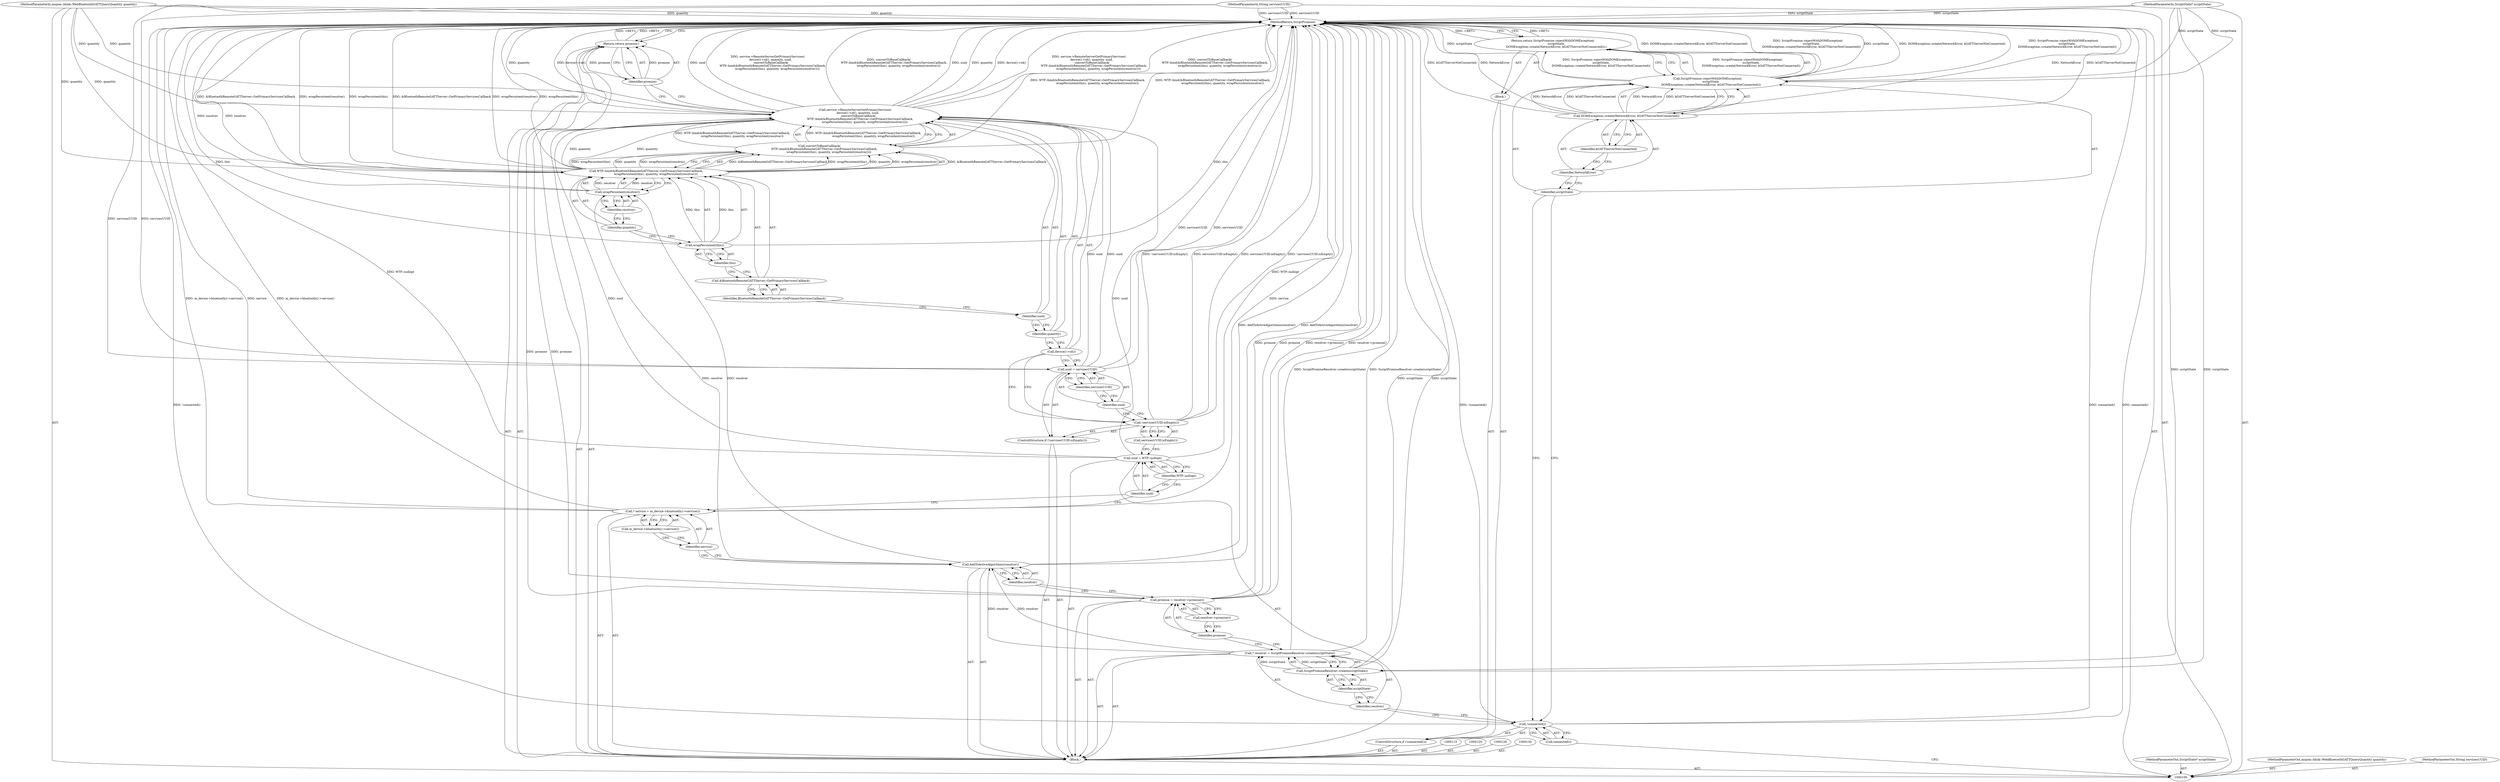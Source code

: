 digraph "1_Chrome_2bceda4948deeaed0a5a99305d0d488eb952f64f_0" {
"1000155" [label="(MethodReturn,ScriptPromise)"];
"1000116" [label="(Call,* resolver = ScriptPromiseResolver::create(scriptState))"];
"1000117" [label="(Identifier,resolver)"];
"1000118" [label="(Call,ScriptPromiseResolver::create(scriptState))"];
"1000119" [label="(Identifier,scriptState)"];
"1000121" [label="(Call,promise = resolver->promise())"];
"1000122" [label="(Identifier,promise)"];
"1000123" [label="(Call,resolver->promise())"];
"1000125" [label="(Identifier,resolver)"];
"1000124" [label="(Call,AddToActiveAlgorithms(resolver))"];
"1000127" [label="(Call,* service = m_device->bluetooth()->service())"];
"1000128" [label="(Identifier,service)"];
"1000129" [label="(Call,m_device->bluetooth()->service())"];
"1000131" [label="(Call,uuid = WTF::nullopt)"];
"1000132" [label="(Identifier,uuid)"];
"1000133" [label="(Identifier,WTF::nullopt)"];
"1000134" [label="(ControlStructure,if (!servicesUUID.isEmpty()))"];
"1000135" [label="(Call,!servicesUUID.isEmpty())"];
"1000136" [label="(Call,servicesUUID.isEmpty())"];
"1000139" [label="(Identifier,servicesUUID)"];
"1000137" [label="(Call,uuid = servicesUUID)"];
"1000138" [label="(Identifier,uuid)"];
"1000140" [label="(Call,service->RemoteServerGetPrimaryServices(\n      device()->id(), quantity, uuid,\n       convertToBaseCallback(\n           WTF::bind(&BluetoothRemoteGATTServer::GetPrimaryServicesCallback,\n                     wrapPersistent(this), quantity, wrapPersistent(resolver)))))"];
"1000101" [label="(MethodParameterIn,ScriptState* scriptState)"];
"1000234" [label="(MethodParameterOut,ScriptState* scriptState)"];
"1000142" [label="(Identifier,quantity)"];
"1000143" [label="(Identifier,uuid)"];
"1000141" [label="(Call,device()->id())"];
"1000144" [label="(Call,convertToBaseCallback(\n           WTF::bind(&BluetoothRemoteGATTServer::GetPrimaryServicesCallback,\n                     wrapPersistent(this), quantity, wrapPersistent(resolver))))"];
"1000145" [label="(Call,WTF::bind(&BluetoothRemoteGATTServer::GetPrimaryServicesCallback,\n                     wrapPersistent(this), quantity, wrapPersistent(resolver)))"];
"1000146" [label="(Call,&BluetoothRemoteGATTServer::GetPrimaryServicesCallback)"];
"1000147" [label="(Identifier,BluetoothRemoteGATTServer::GetPrimaryServicesCallback)"];
"1000148" [label="(Call,wrapPersistent(this))"];
"1000149" [label="(Identifier,this)"];
"1000150" [label="(Identifier,quantity)"];
"1000151" [label="(Call,wrapPersistent(resolver))"];
"1000152" [label="(Identifier,resolver)"];
"1000153" [label="(Return,return promise;)"];
"1000154" [label="(Identifier,promise)"];
"1000102" [label="(MethodParameterIn,mojom::blink::WebBluetoothGATTQueryQuantity quantity)"];
"1000235" [label="(MethodParameterOut,mojom::blink::WebBluetoothGATTQueryQuantity quantity)"];
"1000104" [label="(Block,)"];
"1000103" [label="(MethodParameterIn,String servicesUUID)"];
"1000236" [label="(MethodParameterOut,String servicesUUID)"];
"1000105" [label="(ControlStructure,if (!connected()))"];
"1000108" [label="(Block,)"];
"1000106" [label="(Call,!connected())"];
"1000107" [label="(Call,connected())"];
"1000110" [label="(Call,ScriptPromise::rejectWithDOMException(\n        scriptState,\n        DOMException::create(NetworkError, kGATTServerNotConnected)))"];
"1000109" [label="(Return,return ScriptPromise::rejectWithDOMException(\n        scriptState,\n        DOMException::create(NetworkError, kGATTServerNotConnected));)"];
"1000111" [label="(Identifier,scriptState)"];
"1000113" [label="(Identifier,NetworkError)"];
"1000114" [label="(Identifier,kGATTServerNotConnected)"];
"1000112" [label="(Call,DOMException::create(NetworkError, kGATTServerNotConnected))"];
"1000155" -> "1000100"  [label="AST: "];
"1000155" -> "1000109"  [label="CFG: "];
"1000155" -> "1000153"  [label="CFG: "];
"1000153" -> "1000155"  [label="DDG: <RET>"];
"1000140" -> "1000155"  [label="DDG: quantity"];
"1000140" -> "1000155"  [label="DDG: device()->id()"];
"1000140" -> "1000155"  [label="DDG: service->RemoteServerGetPrimaryServices(\n      device()->id(), quantity, uuid,\n       convertToBaseCallback(\n           WTF::bind(&BluetoothRemoteGATTServer::GetPrimaryServicesCallback,\n                     wrapPersistent(this), quantity, wrapPersistent(resolver))))"];
"1000140" -> "1000155"  [label="DDG: convertToBaseCallback(\n           WTF::bind(&BluetoothRemoteGATTServer::GetPrimaryServicesCallback,\n                     wrapPersistent(this), quantity, wrapPersistent(resolver)))"];
"1000140" -> "1000155"  [label="DDG: uuid"];
"1000112" -> "1000155"  [label="DDG: kGATTServerNotConnected"];
"1000112" -> "1000155"  [label="DDG: NetworkError"];
"1000116" -> "1000155"  [label="DDG: ScriptPromiseResolver::create(scriptState)"];
"1000127" -> "1000155"  [label="DDG: service"];
"1000127" -> "1000155"  [label="DDG: m_device->bluetooth()->service()"];
"1000118" -> "1000155"  [label="DDG: scriptState"];
"1000145" -> "1000155"  [label="DDG: &BluetoothRemoteGATTServer::GetPrimaryServicesCallback"];
"1000145" -> "1000155"  [label="DDG: wrapPersistent(resolver)"];
"1000145" -> "1000155"  [label="DDG: wrapPersistent(this)"];
"1000106" -> "1000155"  [label="DDG: connected()"];
"1000106" -> "1000155"  [label="DDG: !connected()"];
"1000121" -> "1000155"  [label="DDG: resolver->promise()"];
"1000121" -> "1000155"  [label="DDG: promise"];
"1000137" -> "1000155"  [label="DDG: servicesUUID"];
"1000151" -> "1000155"  [label="DDG: resolver"];
"1000103" -> "1000155"  [label="DDG: servicesUUID"];
"1000148" -> "1000155"  [label="DDG: this"];
"1000131" -> "1000155"  [label="DDG: WTF::nullopt"];
"1000102" -> "1000155"  [label="DDG: quantity"];
"1000110" -> "1000155"  [label="DDG: DOMException::create(NetworkError, kGATTServerNotConnected)"];
"1000110" -> "1000155"  [label="DDG: ScriptPromise::rejectWithDOMException(\n        scriptState,\n        DOMException::create(NetworkError, kGATTServerNotConnected))"];
"1000110" -> "1000155"  [label="DDG: scriptState"];
"1000135" -> "1000155"  [label="DDG: !servicesUUID.isEmpty()"];
"1000135" -> "1000155"  [label="DDG: servicesUUID.isEmpty()"];
"1000101" -> "1000155"  [label="DDG: scriptState"];
"1000144" -> "1000155"  [label="DDG: WTF::bind(&BluetoothRemoteGATTServer::GetPrimaryServicesCallback,\n                     wrapPersistent(this), quantity, wrapPersistent(resolver))"];
"1000124" -> "1000155"  [label="DDG: AddToActiveAlgorithms(resolver)"];
"1000109" -> "1000155"  [label="DDG: <RET>"];
"1000116" -> "1000104"  [label="AST: "];
"1000116" -> "1000118"  [label="CFG: "];
"1000117" -> "1000116"  [label="AST: "];
"1000118" -> "1000116"  [label="AST: "];
"1000122" -> "1000116"  [label="CFG: "];
"1000116" -> "1000155"  [label="DDG: ScriptPromiseResolver::create(scriptState)"];
"1000118" -> "1000116"  [label="DDG: scriptState"];
"1000116" -> "1000124"  [label="DDG: resolver"];
"1000117" -> "1000116"  [label="AST: "];
"1000117" -> "1000106"  [label="CFG: "];
"1000119" -> "1000117"  [label="CFG: "];
"1000118" -> "1000116"  [label="AST: "];
"1000118" -> "1000119"  [label="CFG: "];
"1000119" -> "1000118"  [label="AST: "];
"1000116" -> "1000118"  [label="CFG: "];
"1000118" -> "1000155"  [label="DDG: scriptState"];
"1000118" -> "1000116"  [label="DDG: scriptState"];
"1000101" -> "1000118"  [label="DDG: scriptState"];
"1000119" -> "1000118"  [label="AST: "];
"1000119" -> "1000117"  [label="CFG: "];
"1000118" -> "1000119"  [label="CFG: "];
"1000121" -> "1000104"  [label="AST: "];
"1000121" -> "1000123"  [label="CFG: "];
"1000122" -> "1000121"  [label="AST: "];
"1000123" -> "1000121"  [label="AST: "];
"1000125" -> "1000121"  [label="CFG: "];
"1000121" -> "1000155"  [label="DDG: resolver->promise()"];
"1000121" -> "1000155"  [label="DDG: promise"];
"1000121" -> "1000153"  [label="DDG: promise"];
"1000122" -> "1000121"  [label="AST: "];
"1000122" -> "1000116"  [label="CFG: "];
"1000123" -> "1000122"  [label="CFG: "];
"1000123" -> "1000121"  [label="AST: "];
"1000123" -> "1000122"  [label="CFG: "];
"1000121" -> "1000123"  [label="CFG: "];
"1000125" -> "1000124"  [label="AST: "];
"1000125" -> "1000121"  [label="CFG: "];
"1000124" -> "1000125"  [label="CFG: "];
"1000124" -> "1000104"  [label="AST: "];
"1000124" -> "1000125"  [label="CFG: "];
"1000125" -> "1000124"  [label="AST: "];
"1000128" -> "1000124"  [label="CFG: "];
"1000124" -> "1000155"  [label="DDG: AddToActiveAlgorithms(resolver)"];
"1000116" -> "1000124"  [label="DDG: resolver"];
"1000124" -> "1000151"  [label="DDG: resolver"];
"1000127" -> "1000104"  [label="AST: "];
"1000127" -> "1000129"  [label="CFG: "];
"1000128" -> "1000127"  [label="AST: "];
"1000129" -> "1000127"  [label="AST: "];
"1000132" -> "1000127"  [label="CFG: "];
"1000127" -> "1000155"  [label="DDG: service"];
"1000127" -> "1000155"  [label="DDG: m_device->bluetooth()->service()"];
"1000128" -> "1000127"  [label="AST: "];
"1000128" -> "1000124"  [label="CFG: "];
"1000129" -> "1000128"  [label="CFG: "];
"1000129" -> "1000127"  [label="AST: "];
"1000129" -> "1000128"  [label="CFG: "];
"1000127" -> "1000129"  [label="CFG: "];
"1000131" -> "1000104"  [label="AST: "];
"1000131" -> "1000133"  [label="CFG: "];
"1000132" -> "1000131"  [label="AST: "];
"1000133" -> "1000131"  [label="AST: "];
"1000136" -> "1000131"  [label="CFG: "];
"1000131" -> "1000155"  [label="DDG: WTF::nullopt"];
"1000131" -> "1000140"  [label="DDG: uuid"];
"1000132" -> "1000131"  [label="AST: "];
"1000132" -> "1000127"  [label="CFG: "];
"1000133" -> "1000132"  [label="CFG: "];
"1000133" -> "1000131"  [label="AST: "];
"1000133" -> "1000132"  [label="CFG: "];
"1000131" -> "1000133"  [label="CFG: "];
"1000134" -> "1000104"  [label="AST: "];
"1000135" -> "1000134"  [label="AST: "];
"1000137" -> "1000134"  [label="AST: "];
"1000135" -> "1000134"  [label="AST: "];
"1000135" -> "1000136"  [label="CFG: "];
"1000136" -> "1000135"  [label="AST: "];
"1000138" -> "1000135"  [label="CFG: "];
"1000141" -> "1000135"  [label="CFG: "];
"1000135" -> "1000155"  [label="DDG: !servicesUUID.isEmpty()"];
"1000135" -> "1000155"  [label="DDG: servicesUUID.isEmpty()"];
"1000136" -> "1000135"  [label="AST: "];
"1000136" -> "1000131"  [label="CFG: "];
"1000135" -> "1000136"  [label="CFG: "];
"1000139" -> "1000137"  [label="AST: "];
"1000139" -> "1000138"  [label="CFG: "];
"1000137" -> "1000139"  [label="CFG: "];
"1000137" -> "1000134"  [label="AST: "];
"1000137" -> "1000139"  [label="CFG: "];
"1000138" -> "1000137"  [label="AST: "];
"1000139" -> "1000137"  [label="AST: "];
"1000141" -> "1000137"  [label="CFG: "];
"1000137" -> "1000155"  [label="DDG: servicesUUID"];
"1000103" -> "1000137"  [label="DDG: servicesUUID"];
"1000137" -> "1000140"  [label="DDG: uuid"];
"1000138" -> "1000137"  [label="AST: "];
"1000138" -> "1000135"  [label="CFG: "];
"1000139" -> "1000138"  [label="CFG: "];
"1000140" -> "1000104"  [label="AST: "];
"1000140" -> "1000144"  [label="CFG: "];
"1000141" -> "1000140"  [label="AST: "];
"1000142" -> "1000140"  [label="AST: "];
"1000143" -> "1000140"  [label="AST: "];
"1000144" -> "1000140"  [label="AST: "];
"1000154" -> "1000140"  [label="CFG: "];
"1000140" -> "1000155"  [label="DDG: quantity"];
"1000140" -> "1000155"  [label="DDG: device()->id()"];
"1000140" -> "1000155"  [label="DDG: service->RemoteServerGetPrimaryServices(\n      device()->id(), quantity, uuid,\n       convertToBaseCallback(\n           WTF::bind(&BluetoothRemoteGATTServer::GetPrimaryServicesCallback,\n                     wrapPersistent(this), quantity, wrapPersistent(resolver))))"];
"1000140" -> "1000155"  [label="DDG: convertToBaseCallback(\n           WTF::bind(&BluetoothRemoteGATTServer::GetPrimaryServicesCallback,\n                     wrapPersistent(this), quantity, wrapPersistent(resolver)))"];
"1000140" -> "1000155"  [label="DDG: uuid"];
"1000145" -> "1000140"  [label="DDG: quantity"];
"1000102" -> "1000140"  [label="DDG: quantity"];
"1000131" -> "1000140"  [label="DDG: uuid"];
"1000137" -> "1000140"  [label="DDG: uuid"];
"1000144" -> "1000140"  [label="DDG: WTF::bind(&BluetoothRemoteGATTServer::GetPrimaryServicesCallback,\n                     wrapPersistent(this), quantity, wrapPersistent(resolver))"];
"1000101" -> "1000100"  [label="AST: "];
"1000101" -> "1000155"  [label="DDG: scriptState"];
"1000101" -> "1000110"  [label="DDG: scriptState"];
"1000101" -> "1000118"  [label="DDG: scriptState"];
"1000234" -> "1000100"  [label="AST: "];
"1000142" -> "1000140"  [label="AST: "];
"1000142" -> "1000141"  [label="CFG: "];
"1000143" -> "1000142"  [label="CFG: "];
"1000143" -> "1000140"  [label="AST: "];
"1000143" -> "1000142"  [label="CFG: "];
"1000147" -> "1000143"  [label="CFG: "];
"1000141" -> "1000140"  [label="AST: "];
"1000141" -> "1000137"  [label="CFG: "];
"1000141" -> "1000135"  [label="CFG: "];
"1000142" -> "1000141"  [label="CFG: "];
"1000144" -> "1000140"  [label="AST: "];
"1000144" -> "1000145"  [label="CFG: "];
"1000145" -> "1000144"  [label="AST: "];
"1000140" -> "1000144"  [label="CFG: "];
"1000144" -> "1000155"  [label="DDG: WTF::bind(&BluetoothRemoteGATTServer::GetPrimaryServicesCallback,\n                     wrapPersistent(this), quantity, wrapPersistent(resolver))"];
"1000144" -> "1000140"  [label="DDG: WTF::bind(&BluetoothRemoteGATTServer::GetPrimaryServicesCallback,\n                     wrapPersistent(this), quantity, wrapPersistent(resolver))"];
"1000145" -> "1000144"  [label="DDG: &BluetoothRemoteGATTServer::GetPrimaryServicesCallback"];
"1000145" -> "1000144"  [label="DDG: wrapPersistent(this)"];
"1000145" -> "1000144"  [label="DDG: quantity"];
"1000145" -> "1000144"  [label="DDG: wrapPersistent(resolver)"];
"1000145" -> "1000144"  [label="AST: "];
"1000145" -> "1000151"  [label="CFG: "];
"1000146" -> "1000145"  [label="AST: "];
"1000148" -> "1000145"  [label="AST: "];
"1000150" -> "1000145"  [label="AST: "];
"1000151" -> "1000145"  [label="AST: "];
"1000144" -> "1000145"  [label="CFG: "];
"1000145" -> "1000155"  [label="DDG: &BluetoothRemoteGATTServer::GetPrimaryServicesCallback"];
"1000145" -> "1000155"  [label="DDG: wrapPersistent(resolver)"];
"1000145" -> "1000155"  [label="DDG: wrapPersistent(this)"];
"1000145" -> "1000140"  [label="DDG: quantity"];
"1000145" -> "1000144"  [label="DDG: &BluetoothRemoteGATTServer::GetPrimaryServicesCallback"];
"1000145" -> "1000144"  [label="DDG: wrapPersistent(this)"];
"1000145" -> "1000144"  [label="DDG: quantity"];
"1000145" -> "1000144"  [label="DDG: wrapPersistent(resolver)"];
"1000148" -> "1000145"  [label="DDG: this"];
"1000102" -> "1000145"  [label="DDG: quantity"];
"1000151" -> "1000145"  [label="DDG: resolver"];
"1000146" -> "1000145"  [label="AST: "];
"1000146" -> "1000147"  [label="CFG: "];
"1000147" -> "1000146"  [label="AST: "];
"1000149" -> "1000146"  [label="CFG: "];
"1000147" -> "1000146"  [label="AST: "];
"1000147" -> "1000143"  [label="CFG: "];
"1000146" -> "1000147"  [label="CFG: "];
"1000148" -> "1000145"  [label="AST: "];
"1000148" -> "1000149"  [label="CFG: "];
"1000149" -> "1000148"  [label="AST: "];
"1000150" -> "1000148"  [label="CFG: "];
"1000148" -> "1000155"  [label="DDG: this"];
"1000148" -> "1000145"  [label="DDG: this"];
"1000149" -> "1000148"  [label="AST: "];
"1000149" -> "1000146"  [label="CFG: "];
"1000148" -> "1000149"  [label="CFG: "];
"1000150" -> "1000145"  [label="AST: "];
"1000150" -> "1000148"  [label="CFG: "];
"1000152" -> "1000150"  [label="CFG: "];
"1000151" -> "1000145"  [label="AST: "];
"1000151" -> "1000152"  [label="CFG: "];
"1000152" -> "1000151"  [label="AST: "];
"1000145" -> "1000151"  [label="CFG: "];
"1000151" -> "1000155"  [label="DDG: resolver"];
"1000151" -> "1000145"  [label="DDG: resolver"];
"1000124" -> "1000151"  [label="DDG: resolver"];
"1000152" -> "1000151"  [label="AST: "];
"1000152" -> "1000150"  [label="CFG: "];
"1000151" -> "1000152"  [label="CFG: "];
"1000153" -> "1000104"  [label="AST: "];
"1000153" -> "1000154"  [label="CFG: "];
"1000154" -> "1000153"  [label="AST: "];
"1000155" -> "1000153"  [label="CFG: "];
"1000153" -> "1000155"  [label="DDG: <RET>"];
"1000154" -> "1000153"  [label="DDG: promise"];
"1000121" -> "1000153"  [label="DDG: promise"];
"1000154" -> "1000153"  [label="AST: "];
"1000154" -> "1000140"  [label="CFG: "];
"1000153" -> "1000154"  [label="CFG: "];
"1000154" -> "1000153"  [label="DDG: promise"];
"1000102" -> "1000100"  [label="AST: "];
"1000102" -> "1000155"  [label="DDG: quantity"];
"1000102" -> "1000140"  [label="DDG: quantity"];
"1000102" -> "1000145"  [label="DDG: quantity"];
"1000235" -> "1000100"  [label="AST: "];
"1000104" -> "1000100"  [label="AST: "];
"1000105" -> "1000104"  [label="AST: "];
"1000115" -> "1000104"  [label="AST: "];
"1000116" -> "1000104"  [label="AST: "];
"1000120" -> "1000104"  [label="AST: "];
"1000121" -> "1000104"  [label="AST: "];
"1000124" -> "1000104"  [label="AST: "];
"1000126" -> "1000104"  [label="AST: "];
"1000127" -> "1000104"  [label="AST: "];
"1000130" -> "1000104"  [label="AST: "];
"1000131" -> "1000104"  [label="AST: "];
"1000134" -> "1000104"  [label="AST: "];
"1000140" -> "1000104"  [label="AST: "];
"1000153" -> "1000104"  [label="AST: "];
"1000103" -> "1000100"  [label="AST: "];
"1000103" -> "1000155"  [label="DDG: servicesUUID"];
"1000103" -> "1000137"  [label="DDG: servicesUUID"];
"1000236" -> "1000100"  [label="AST: "];
"1000105" -> "1000104"  [label="AST: "];
"1000106" -> "1000105"  [label="AST: "];
"1000108" -> "1000105"  [label="AST: "];
"1000108" -> "1000105"  [label="AST: "];
"1000109" -> "1000108"  [label="AST: "];
"1000106" -> "1000105"  [label="AST: "];
"1000106" -> "1000107"  [label="CFG: "];
"1000107" -> "1000106"  [label="AST: "];
"1000111" -> "1000106"  [label="CFG: "];
"1000117" -> "1000106"  [label="CFG: "];
"1000106" -> "1000155"  [label="DDG: connected()"];
"1000106" -> "1000155"  [label="DDG: !connected()"];
"1000107" -> "1000106"  [label="AST: "];
"1000107" -> "1000100"  [label="CFG: "];
"1000106" -> "1000107"  [label="CFG: "];
"1000110" -> "1000109"  [label="AST: "];
"1000110" -> "1000112"  [label="CFG: "];
"1000111" -> "1000110"  [label="AST: "];
"1000112" -> "1000110"  [label="AST: "];
"1000109" -> "1000110"  [label="CFG: "];
"1000110" -> "1000155"  [label="DDG: DOMException::create(NetworkError, kGATTServerNotConnected)"];
"1000110" -> "1000155"  [label="DDG: ScriptPromise::rejectWithDOMException(\n        scriptState,\n        DOMException::create(NetworkError, kGATTServerNotConnected))"];
"1000110" -> "1000155"  [label="DDG: scriptState"];
"1000110" -> "1000109"  [label="DDG: ScriptPromise::rejectWithDOMException(\n        scriptState,\n        DOMException::create(NetworkError, kGATTServerNotConnected))"];
"1000101" -> "1000110"  [label="DDG: scriptState"];
"1000112" -> "1000110"  [label="DDG: NetworkError"];
"1000112" -> "1000110"  [label="DDG: kGATTServerNotConnected"];
"1000109" -> "1000108"  [label="AST: "];
"1000109" -> "1000110"  [label="CFG: "];
"1000110" -> "1000109"  [label="AST: "];
"1000155" -> "1000109"  [label="CFG: "];
"1000109" -> "1000155"  [label="DDG: <RET>"];
"1000110" -> "1000109"  [label="DDG: ScriptPromise::rejectWithDOMException(\n        scriptState,\n        DOMException::create(NetworkError, kGATTServerNotConnected))"];
"1000111" -> "1000110"  [label="AST: "];
"1000111" -> "1000106"  [label="CFG: "];
"1000113" -> "1000111"  [label="CFG: "];
"1000113" -> "1000112"  [label="AST: "];
"1000113" -> "1000111"  [label="CFG: "];
"1000114" -> "1000113"  [label="CFG: "];
"1000114" -> "1000112"  [label="AST: "];
"1000114" -> "1000113"  [label="CFG: "];
"1000112" -> "1000114"  [label="CFG: "];
"1000112" -> "1000110"  [label="AST: "];
"1000112" -> "1000114"  [label="CFG: "];
"1000113" -> "1000112"  [label="AST: "];
"1000114" -> "1000112"  [label="AST: "];
"1000110" -> "1000112"  [label="CFG: "];
"1000112" -> "1000155"  [label="DDG: kGATTServerNotConnected"];
"1000112" -> "1000155"  [label="DDG: NetworkError"];
"1000112" -> "1000110"  [label="DDG: NetworkError"];
"1000112" -> "1000110"  [label="DDG: kGATTServerNotConnected"];
}
